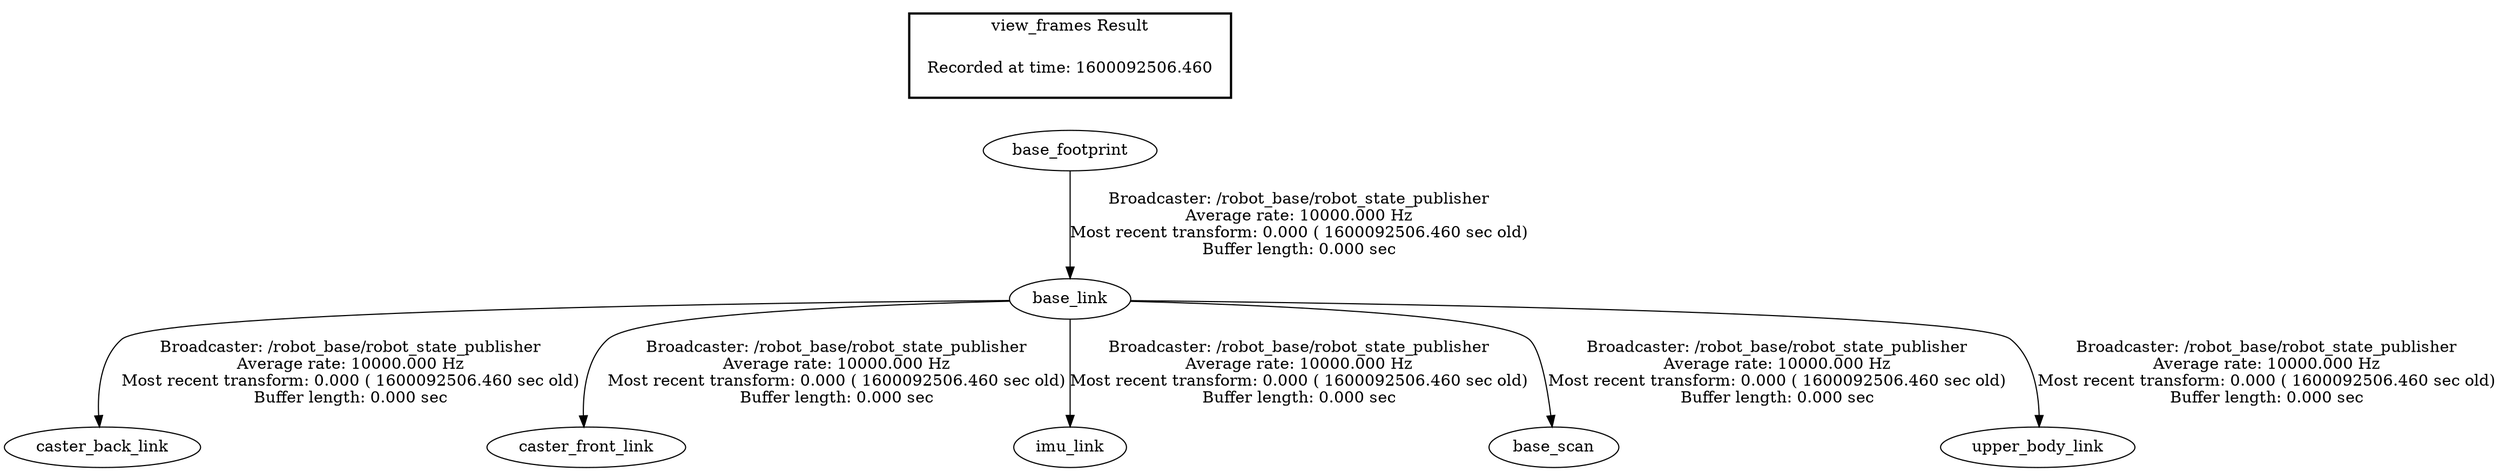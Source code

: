 digraph G {
"base_footprint" -> "base_link"[label="Broadcaster: /robot_base/robot_state_publisher\nAverage rate: 10000.000 Hz\nMost recent transform: 0.000 ( 1600092506.460 sec old)\nBuffer length: 0.000 sec\n"];
"base_link" -> "caster_back_link"[label="Broadcaster: /robot_base/robot_state_publisher\nAverage rate: 10000.000 Hz\nMost recent transform: 0.000 ( 1600092506.460 sec old)\nBuffer length: 0.000 sec\n"];
"base_link" -> "caster_front_link"[label="Broadcaster: /robot_base/robot_state_publisher\nAverage rate: 10000.000 Hz\nMost recent transform: 0.000 ( 1600092506.460 sec old)\nBuffer length: 0.000 sec\n"];
"base_link" -> "imu_link"[label="Broadcaster: /robot_base/robot_state_publisher\nAverage rate: 10000.000 Hz\nMost recent transform: 0.000 ( 1600092506.460 sec old)\nBuffer length: 0.000 sec\n"];
"base_link" -> "base_scan"[label="Broadcaster: /robot_base/robot_state_publisher\nAverage rate: 10000.000 Hz\nMost recent transform: 0.000 ( 1600092506.460 sec old)\nBuffer length: 0.000 sec\n"];
"base_link" -> "upper_body_link"[label="Broadcaster: /robot_base/robot_state_publisher\nAverage rate: 10000.000 Hz\nMost recent transform: 0.000 ( 1600092506.460 sec old)\nBuffer length: 0.000 sec\n"];
edge [style=invis];
 subgraph cluster_legend { style=bold; color=black; label ="view_frames Result";
"Recorded at time: 1600092506.460"[ shape=plaintext ] ;
 }->"base_footprint";
}
